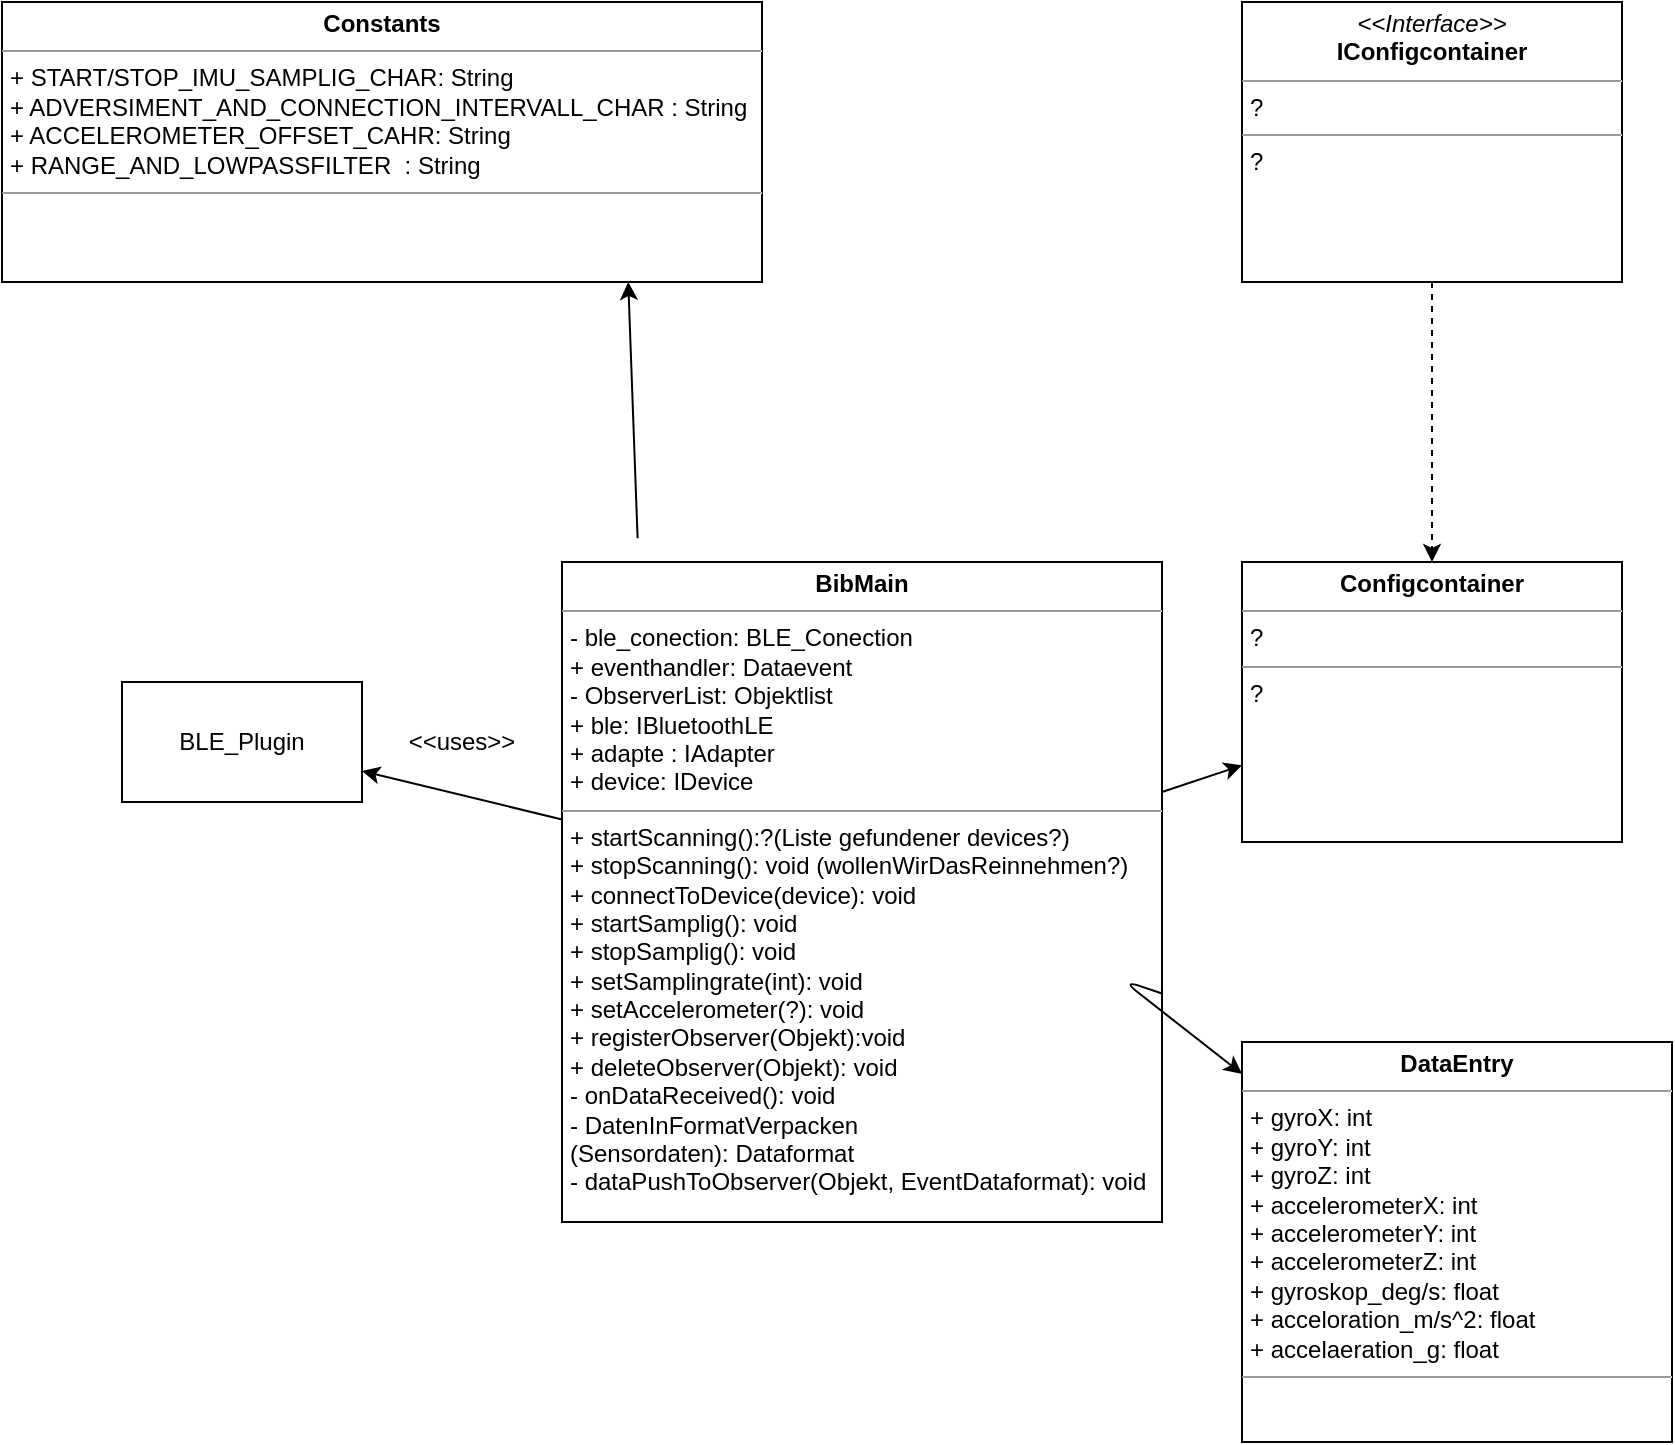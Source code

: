 <mxfile version="12.3.8" type="github" pages="1">
  <diagram name="Bibliothek" id="c4acf3e9-155e-7222-9cf6-157b1a14988f">
    <mxGraphModel dx="1382" dy="763" grid="1" gridSize="10" guides="1" tooltips="1" connect="1" arrows="1" fold="1" page="1" pageScale="1" pageWidth="850" pageHeight="1100" background="#ffffff" math="0" shadow="0">
      <root>
        <mxCell id="0"/>
        <mxCell id="1" parent="0"/>
        <mxCell id="5d2195bd80daf111-18" value="&lt;p style=&quot;margin: 0px ; margin-top: 4px ; text-align: center&quot;&gt;&lt;b&gt;BibMain&lt;/b&gt;&lt;/p&gt;&lt;hr size=&quot;1&quot;&gt;&lt;p style=&quot;margin: 0px ; margin-left: 4px&quot;&gt;- ble_conection: BLE_Conection&lt;/p&gt;&lt;p style=&quot;margin: 0px ; margin-left: 4px&quot;&gt;+ eventhandler: Dataevent&lt;/p&gt;&lt;p style=&quot;margin: 0px ; margin-left: 4px&quot;&gt;- ObserverList: Objektlist&lt;/p&gt;&lt;p style=&quot;margin: 0px 0px 0px 4px&quot;&gt;+ ble: IBluetoothLE&lt;/p&gt;&lt;p style=&quot;margin: 0px 0px 0px 4px&quot;&gt;+ adapte : IAdapter&lt;/p&gt;&lt;p style=&quot;margin: 0px 0px 0px 4px&quot;&gt;+ device: IDevice&lt;/p&gt;&lt;hr size=&quot;1&quot;&gt;&lt;p style=&quot;margin: 0px 0px 0px 4px&quot;&gt;+ startScanning():?(Liste gefundener devices?)&lt;/p&gt;&lt;p style=&quot;margin: 0px 0px 0px 4px&quot;&gt;+ stopScanning(): void (wollenWirDasReinnehmen?)&lt;/p&gt;&lt;p style=&quot;margin: 0px 0px 0px 4px&quot;&gt;+ connectToDevice(device): void&amp;nbsp;&lt;/p&gt;&lt;p style=&quot;margin: 0px ; margin-left: 4px&quot;&gt;+ startSamplig(): void&lt;/p&gt;&lt;p style=&quot;margin: 0px ; margin-left: 4px&quot;&gt;+ stopSamplig(): void&lt;/p&gt;&lt;p style=&quot;margin: 0px ; margin-left: 4px&quot;&gt;+ setSamplingrate(int): void&lt;/p&gt;&lt;p style=&quot;margin: 0px ; margin-left: 4px&quot;&gt;+ setAccelerometer(?): void&lt;/p&gt;&lt;p style=&quot;margin: 0px ; margin-left: 4px&quot;&gt;+ registerObserver(Objekt):void&lt;/p&gt;&lt;p style=&quot;margin: 0px ; margin-left: 4px&quot;&gt;+ deleteObserver(Objekt): void&lt;/p&gt;&lt;p style=&quot;margin: 0px ; margin-left: 4px&quot;&gt;- onDataReceived(): void&lt;/p&gt;&lt;p style=&quot;margin: 0px 0px 0px 4px&quot;&gt;- DatenInFormatVerpacken&lt;/p&gt;&lt;p style=&quot;margin: 0px 0px 0px 4px&quot;&gt;(Sensordaten): Dataformat&lt;/p&gt;&lt;p style=&quot;margin: 0px ; margin-left: 4px&quot;&gt;- dataPushToObserver(Objekt, EventDataformat): void&lt;/p&gt;&lt;p style=&quot;margin: 0px ; margin-left: 4px&quot;&gt;&lt;br&gt;&lt;/p&gt;&lt;p style=&quot;margin: 0px ; margin-left: 4px&quot;&gt;&amp;nbsp;&lt;/p&gt;" style="verticalAlign=top;align=left;overflow=fill;fontSize=12;fontFamily=Helvetica;html=1;rounded=0;shadow=0;comic=0;labelBackgroundColor=none;strokeWidth=1" parent="1" vertex="1">
          <mxGeometry x="310" y="320" width="300" height="330" as="geometry"/>
        </mxCell>
        <mxCell id="oqZBq_ZXrEgjeE5D2r-v-1" value="&lt;p style=&quot;margin: 0px ; margin-top: 4px ; text-align: center&quot;&gt;&lt;b&gt;Constants&lt;/b&gt;&lt;/p&gt;&lt;hr size=&quot;1&quot;&gt;&lt;p style=&quot;margin: 0px ; margin-left: 4px&quot;&gt;+ START/STOP_IMU_SAMPLIG_CHAR: String&lt;/p&gt;&lt;p style=&quot;margin: 0px ; margin-left: 4px&quot;&gt;+ ADVERSIMENT_AND_CONNECTION_INTERVALL_CHAR : String&lt;/p&gt;&lt;p style=&quot;margin: 0px ; margin-left: 4px&quot;&gt;+ ACCELEROMETER_OFFSET_CAHR: String&lt;br&gt;&lt;/p&gt;&lt;p style=&quot;margin: 0px ; margin-left: 4px&quot;&gt;+ RANGE_AND_LOWPASSFILTER&amp;nbsp; : String&lt;/p&gt;&lt;hr size=&quot;1&quot;&gt;&lt;p style=&quot;margin: 0px ; margin-left: 4px&quot;&gt;&lt;br&gt;&lt;/p&gt;" style="verticalAlign=top;align=left;overflow=fill;fontSize=12;fontFamily=Helvetica;html=1;rounded=0;shadow=0;comic=0;labelBackgroundColor=none;strokeWidth=1" parent="1" vertex="1">
          <mxGeometry x="30" y="40" width="380" height="140" as="geometry"/>
        </mxCell>
        <mxCell id="oqZBq_ZXrEgjeE5D2r-v-2" value="&lt;p style=&quot;margin: 0px ; margin-top: 4px ; text-align: center&quot;&gt;&lt;b&gt;DataEntry&lt;/b&gt;&lt;/p&gt;&lt;hr size=&quot;1&quot;&gt;&lt;p style=&quot;margin: 0px ; margin-left: 4px&quot;&gt;+ gyroX: int&lt;br&gt;&lt;/p&gt;&lt;p style=&quot;margin: 0px ; margin-left: 4px&quot;&gt;+ gyroY: int&lt;br&gt;&lt;/p&gt;&lt;p style=&quot;margin: 0px ; margin-left: 4px&quot;&gt;+ gyroZ: int&lt;br&gt;&lt;/p&gt;&lt;p style=&quot;margin: 0px ; margin-left: 4px&quot;&gt;+ accelerometerX: int&lt;/p&gt;&lt;p style=&quot;margin: 0px ; margin-left: 4px&quot;&gt;+ accelerometerY: int&lt;br&gt;&lt;/p&gt;&lt;p style=&quot;margin: 0px ; margin-left: 4px&quot;&gt;+ accelerometerZ: int&lt;br&gt;&lt;/p&gt;&lt;p style=&quot;margin: 0px ; margin-left: 4px&quot;&gt;+ gyroskop_deg/s: float&lt;/p&gt;&lt;p style=&quot;margin: 0px ; margin-left: 4px&quot;&gt;+ acceloration_m/s^2: float&lt;/p&gt;&lt;p style=&quot;margin: 0px ; margin-left: 4px&quot;&gt;+ accelaeration_g: float&lt;/p&gt;&lt;hr size=&quot;1&quot;&gt;&lt;p style=&quot;margin: 0px ; margin-left: 4px&quot;&gt;&lt;br&gt;&lt;/p&gt;" style="verticalAlign=top;align=left;overflow=fill;fontSize=12;fontFamily=Helvetica;html=1;rounded=0;shadow=0;comic=0;labelBackgroundColor=none;strokeWidth=1" parent="1" vertex="1">
          <mxGeometry x="650" y="560" width="215" height="200" as="geometry"/>
        </mxCell>
        <mxCell id="oqZBq_ZXrEgjeE5D2r-v-3" value="&lt;p style=&quot;margin: 0px ; margin-top: 4px ; text-align: center&quot;&gt;&lt;i&gt;&amp;lt;&amp;lt;Interface&amp;gt;&amp;gt;&lt;/i&gt;&lt;br&gt;&lt;b&gt;IConfigcontainer&lt;/b&gt;&lt;/p&gt;&lt;hr size=&quot;1&quot;&gt;&lt;p style=&quot;margin: 0px ; margin-left: 4px&quot;&gt;?&lt;/p&gt;&lt;hr size=&quot;1&quot;&gt;&lt;p style=&quot;margin: 0px ; margin-left: 4px&quot;&gt;?&lt;/p&gt;" style="verticalAlign=top;align=left;overflow=fill;fontSize=12;fontFamily=Helvetica;html=1;rounded=0;shadow=0;comic=0;labelBackgroundColor=none;strokeWidth=1" parent="1" vertex="1">
          <mxGeometry x="650" y="40" width="190" height="140" as="geometry"/>
        </mxCell>
        <mxCell id="oqZBq_ZXrEgjeE5D2r-v-4" value="&lt;p style=&quot;margin: 0px ; margin-top: 4px ; text-align: center&quot;&gt;&lt;b&gt;Configcontainer&lt;/b&gt;&lt;/p&gt;&lt;hr size=&quot;1&quot;&gt;&lt;p style=&quot;margin: 0px ; margin-left: 4px&quot;&gt;?&lt;/p&gt;&lt;hr size=&quot;1&quot;&gt;&lt;p style=&quot;margin: 0px ; margin-left: 4px&quot;&gt;?&lt;/p&gt;" style="verticalAlign=top;align=left;overflow=fill;fontSize=12;fontFamily=Helvetica;html=1;rounded=0;shadow=0;comic=0;labelBackgroundColor=none;strokeWidth=1" parent="1" vertex="1">
          <mxGeometry x="650" y="320" width="190" height="140" as="geometry"/>
        </mxCell>
        <mxCell id="oqZBq_ZXrEgjeE5D2r-v-5" value="" style="endArrow=classic;html=1;jumpStyle=none;startArrow=none;startFill=0;dashed=1;" parent="1" source="oqZBq_ZXrEgjeE5D2r-v-3" target="oqZBq_ZXrEgjeE5D2r-v-4" edge="1">
          <mxGeometry width="50" height="50" relative="1" as="geometry">
            <mxPoint x="60" y="700" as="sourcePoint"/>
            <mxPoint x="110" y="650" as="targetPoint"/>
          </mxGeometry>
        </mxCell>
        <mxCell id="oqZBq_ZXrEgjeE5D2r-v-9" value="&amp;lt;&amp;lt;uses&amp;gt;&amp;gt;" style="text;html=1;strokeColor=none;fillColor=none;align=center;verticalAlign=middle;whiteSpace=wrap;rounded=0;" parent="1" vertex="1">
          <mxGeometry x="240" y="400" width="40" height="20" as="geometry"/>
        </mxCell>
        <mxCell id="oqZBq_ZXrEgjeE5D2r-v-14" value="" style="endArrow=classic;html=1;entryX=0.824;entryY=1;entryDx=0;entryDy=0;entryPerimeter=0;exitX=0.126;exitY=-0.036;exitDx=0;exitDy=0;exitPerimeter=0;" parent="1" source="5d2195bd80daf111-18" target="oqZBq_ZXrEgjeE5D2r-v-1" edge="1">
          <mxGeometry width="50" height="50" relative="1" as="geometry">
            <mxPoint x="30" y="1190" as="sourcePoint"/>
            <mxPoint x="80" y="1140" as="targetPoint"/>
          </mxGeometry>
        </mxCell>
        <mxCell id="oqZBq_ZXrEgjeE5D2r-v-15" value="" style="endArrow=classic;html=1;" parent="1" source="5d2195bd80daf111-18" target="oqZBq_ZXrEgjeE5D2r-v-4" edge="1">
          <mxGeometry width="50" height="50" relative="1" as="geometry">
            <mxPoint x="490" y="230" as="sourcePoint"/>
            <mxPoint x="540" y="180" as="targetPoint"/>
          </mxGeometry>
        </mxCell>
        <mxCell id="oqZBq_ZXrEgjeE5D2r-v-16" value="" style="endArrow=classic;html=1;" parent="1" source="5d2195bd80daf111-18" target="oqZBq_ZXrEgjeE5D2r-v-21" edge="1">
          <mxGeometry width="50" height="50" relative="1" as="geometry">
            <mxPoint x="30" y="1190" as="sourcePoint"/>
            <mxPoint x="260" y="412.377" as="targetPoint"/>
          </mxGeometry>
        </mxCell>
        <mxCell id="oqZBq_ZXrEgjeE5D2r-v-18" value="" style="endArrow=classic;html=1;" parent="1" source="5d2195bd80daf111-18" target="oqZBq_ZXrEgjeE5D2r-v-2" edge="1">
          <mxGeometry width="50" height="50" relative="1" as="geometry">
            <mxPoint x="470" y="630" as="sourcePoint"/>
            <mxPoint x="520" y="580" as="targetPoint"/>
            <Array as="points">
              <mxPoint x="590" y="529"/>
            </Array>
          </mxGeometry>
        </mxCell>
        <mxCell id="oqZBq_ZXrEgjeE5D2r-v-21" value="BLE_Plugin" style="rounded=0;whiteSpace=wrap;html=1;" parent="1" vertex="1">
          <mxGeometry x="90" y="380" width="120" height="60" as="geometry"/>
        </mxCell>
      </root>
    </mxGraphModel>
  </diagram>
</mxfile>
